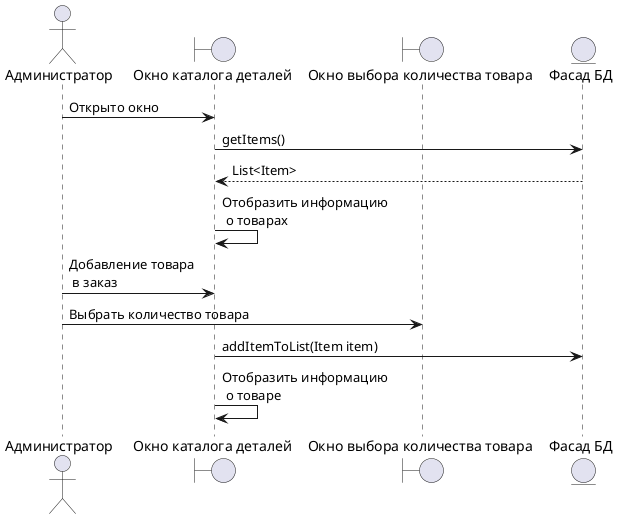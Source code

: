 @startuml Диаграмма последовательности добавления новых товаров

actor Admin as "Администратор"

boundary item_list as "Окно каталога деталей"
boundary count_window as "Окно выбора количества товара"

entity facade as "Фасад БД"

Admin -> item_list : Открыто окно

item_list -> facade : getItems()
facade --> item_list : List<Item>

item_list -> item_list: Отобразить информацию \n о товарах

Admin -> item_list : Добавление товара \n в заказ

Admin ->count_window:Выбрать количество товара
item_list->facade : addItemToList(Item item)
item_list -> item_list : Отобразить информацию \n о товаре

@enduml
